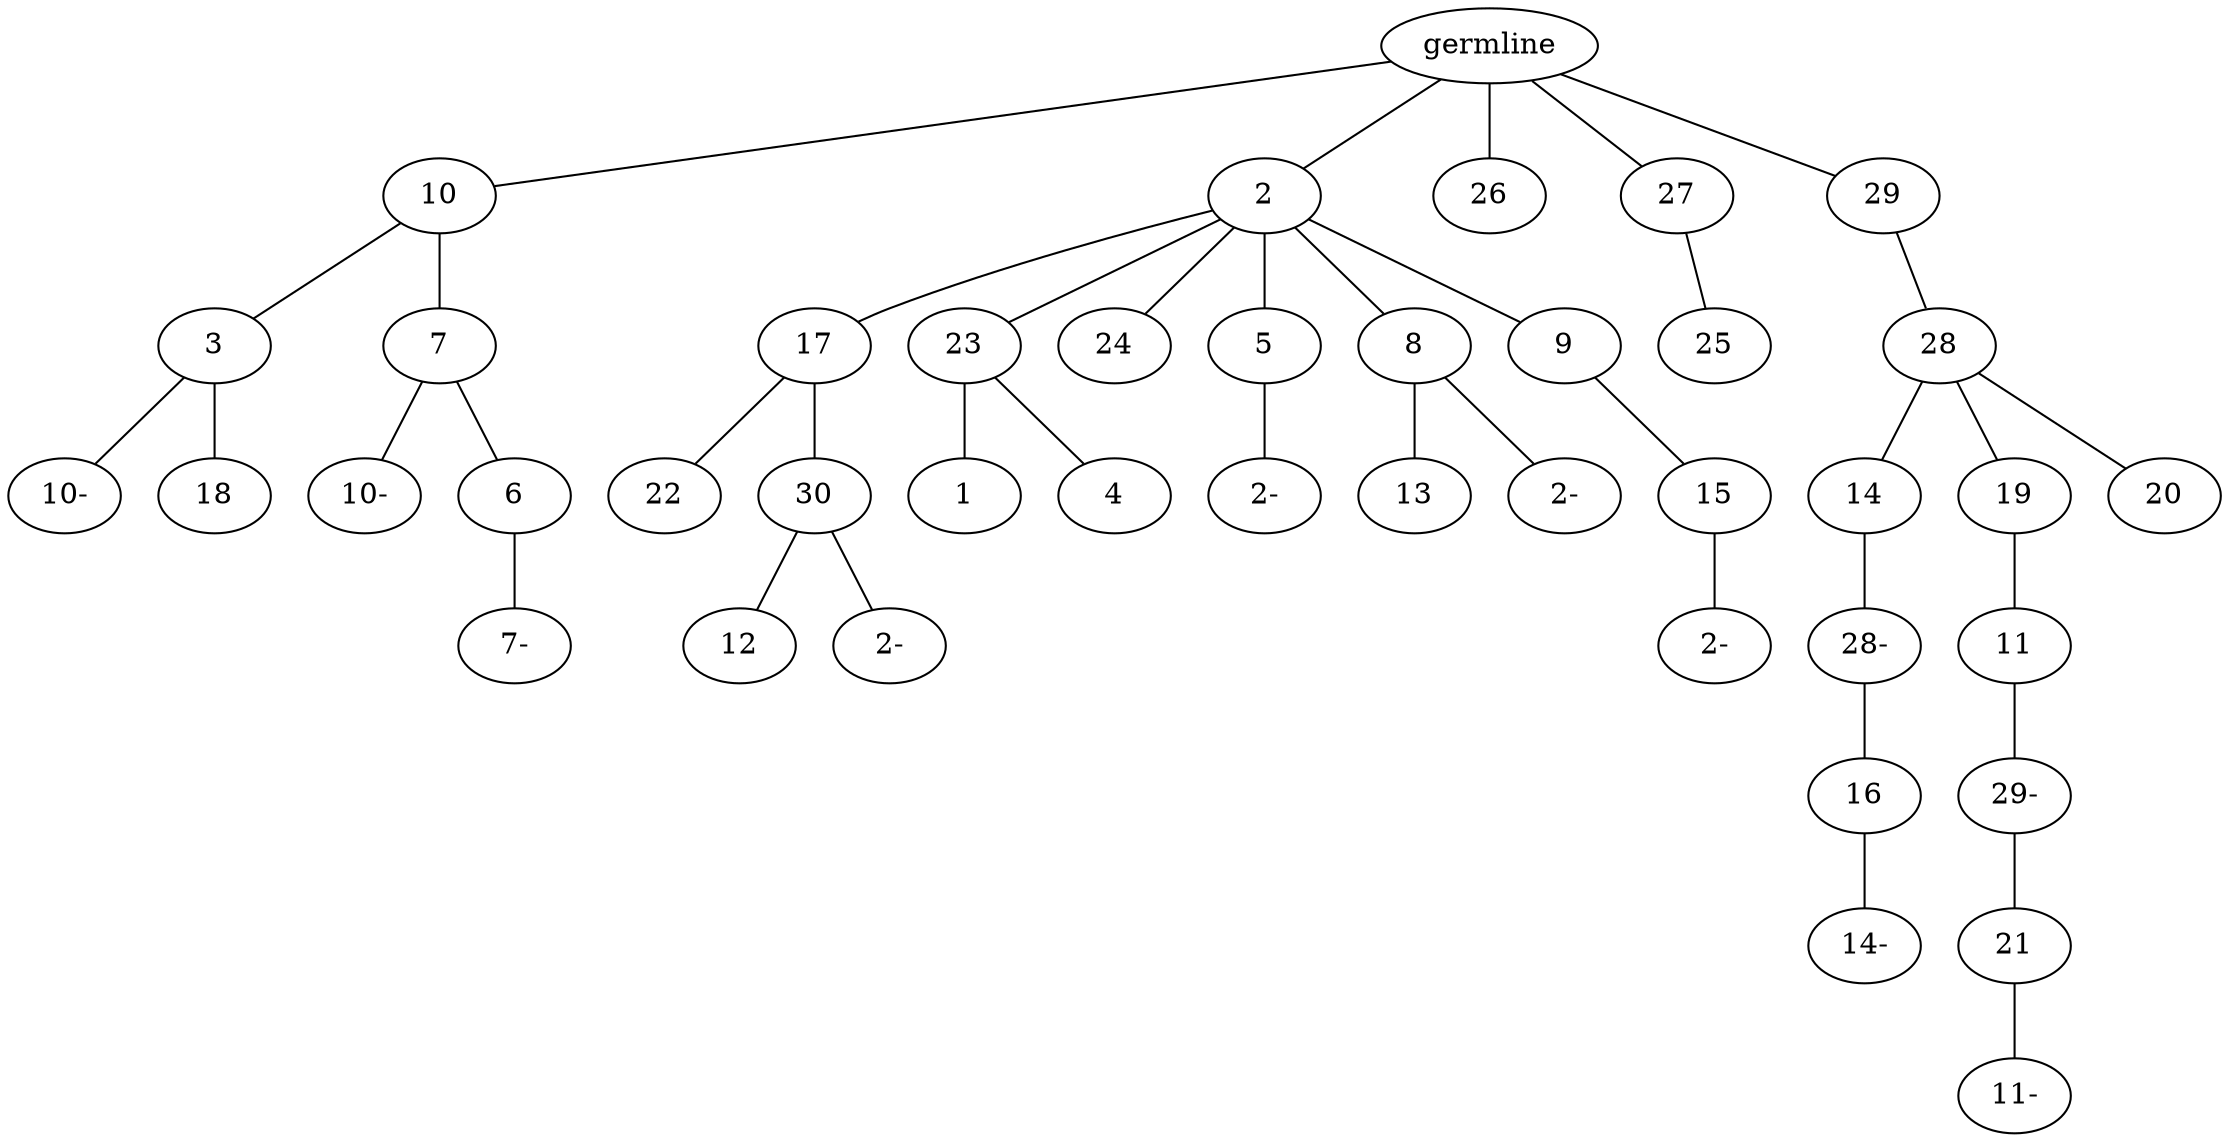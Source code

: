 graph tree {
    "139981750473728" [label="germline"];
    "139981749880192" [label="10"];
    "139981749820336" [label="3"];
    "139981749820528" [label="10-"];
    "139981749819616" [label="18"];
    "139981749820672" [label="7"];
    "139981749820432" [label="10-"];
    "139981749819376" [label="6"];
    "139981749792832" [label="7-"];
    "139981749882736" [label="2"];
    "139981749820144" [label="17"];
    "139981749794128" [label="22"];
    "139981749796048" [label="30"];
    "139981749796288" [label="12"];
    "139981749792928" [label="2-"];
    "139981749818080" [label="23"];
    "139981749794656" [label="1"];
    "139981749793984" [label="4"];
    "139981749820000" [label="24"];
    "139981749794704" [label="5"];
    "139981749793264" [label="2-"];
    "139981749795808" [label="8"];
    "139981749794752" [label="13"];
    "139981750142912" [label="2-"];
    "139981749794800" [label="9"];
    "139981749795856" [label="15"];
    "139981749793744" [label="2-"];
    "139981749879952" [label="26"];
    "139981749817840" [label="27"];
    "139981749793072" [label="25"];
    "139981749819904" [label="29"];
    "139981749796384" [label="28"];
    "139981749794896" [label="14"];
    "139981749820576" [label="28-"];
    "139981749819808" [label="16"];
    "139981749819952" [label="14-"];
    "139981749821296" [label="19"];
    "139981749817600" [label="11"];
    "139981749821392" [label="29-"];
    "139981749819040" [label="21"];
    "139981749821152" [label="11-"];
    "139981749820048" [label="20"];
    "139981750473728" -- "139981749880192";
    "139981750473728" -- "139981749882736";
    "139981750473728" -- "139981749879952";
    "139981750473728" -- "139981749817840";
    "139981750473728" -- "139981749819904";
    "139981749880192" -- "139981749820336";
    "139981749880192" -- "139981749820672";
    "139981749820336" -- "139981749820528";
    "139981749820336" -- "139981749819616";
    "139981749820672" -- "139981749820432";
    "139981749820672" -- "139981749819376";
    "139981749819376" -- "139981749792832";
    "139981749882736" -- "139981749820144";
    "139981749882736" -- "139981749818080";
    "139981749882736" -- "139981749820000";
    "139981749882736" -- "139981749794704";
    "139981749882736" -- "139981749795808";
    "139981749882736" -- "139981749794800";
    "139981749820144" -- "139981749794128";
    "139981749820144" -- "139981749796048";
    "139981749796048" -- "139981749796288";
    "139981749796048" -- "139981749792928";
    "139981749818080" -- "139981749794656";
    "139981749818080" -- "139981749793984";
    "139981749794704" -- "139981749793264";
    "139981749795808" -- "139981749794752";
    "139981749795808" -- "139981750142912";
    "139981749794800" -- "139981749795856";
    "139981749795856" -- "139981749793744";
    "139981749817840" -- "139981749793072";
    "139981749819904" -- "139981749796384";
    "139981749796384" -- "139981749794896";
    "139981749796384" -- "139981749821296";
    "139981749796384" -- "139981749820048";
    "139981749794896" -- "139981749820576";
    "139981749820576" -- "139981749819808";
    "139981749819808" -- "139981749819952";
    "139981749821296" -- "139981749817600";
    "139981749817600" -- "139981749821392";
    "139981749821392" -- "139981749819040";
    "139981749819040" -- "139981749821152";
}
